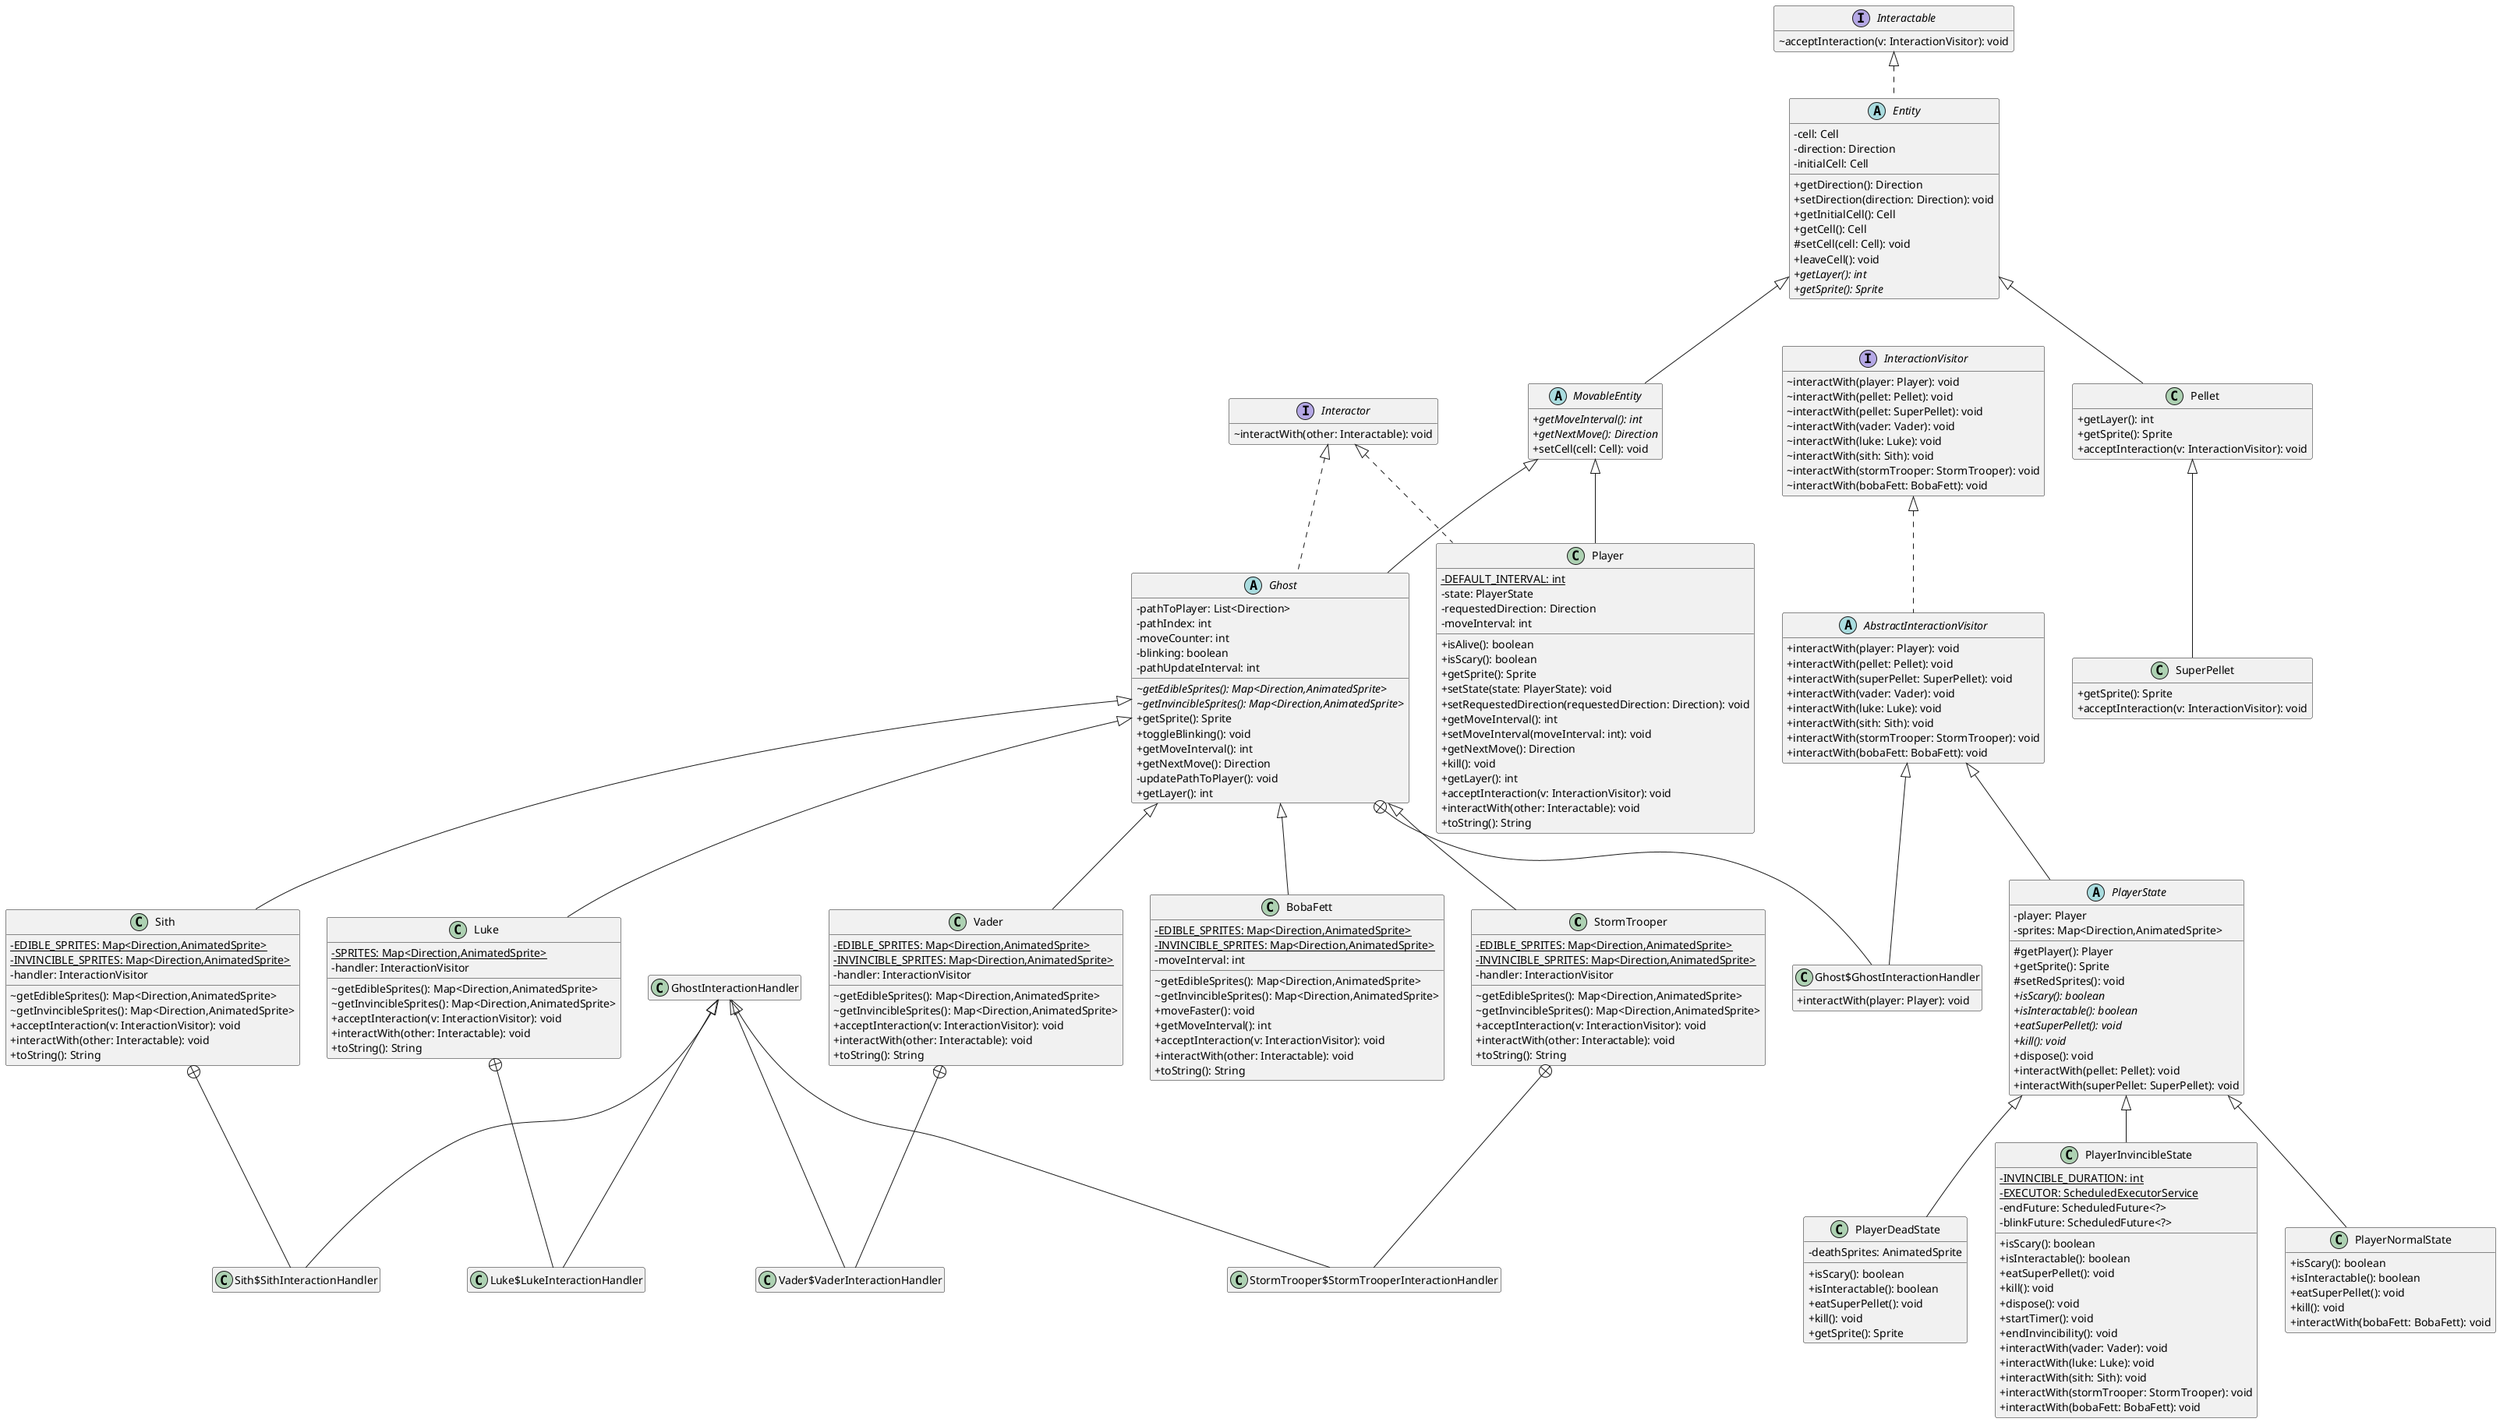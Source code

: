 @startuml

' STATIC
' Generated by CTP - https://github.com/samuelroland/ctp

' Style
hide empty members
skinparam classAttributeIconSize 0

' Hide some elements for the simplified diagram - comment this to get the full
remove Level$EntityTask
remove Level*
remove Cell
remove WallCell
remove GroundCell
remove Sprite
remove WallSprite
remove ColorSprite
remove DefaultSprite
remove ImageSprite
remove PacmanSprites
remove AnimatedSprite
remove Pathfinding
remove JPanel
remove LevelPanel
remove ButtonPanel
remove GhostState
remove SpriteRegister
remove KeyAdapter
remove GameWindow*
remove Vector
remove RegionOfInterest
remove RandomGenerator
remove Direction
remove DiscreteCoordinates
remove Board
remove MapParser
remove Runnable
remove Pathfinding$Node
remove DoorCell
remove GameFrame
remove GameFrame*

' Additions
remove Main

' Board "1"-"*" Cell: contains >
' Entity "1"-"1" Cell: placed on >
' SpriteRegister "1"-"*" Sprite: puts in cache >


' REMOVE
' Cell <\|-- GroundCell
' Level +-- Level$EntityTask
' Runnable <\|.. Level$EntityTask
' Level +-- Level$LevelObserver
' Pathfinding +-- Pathfinding$Node
' Sprite <\|.. DefaultSprite
' Cell <\|-- WallCell
' Sprite <\|.. ColorSprite
' ColorSprite <\|-- WallSprite
' JFrame <\|-- GameFrame
' GameFrame +-- GameFrame$KeyListener
' KeyAdapter <\|-- GameFrame$KeyListener
' GhostState <\|-- EdibleState
' GhostState <\|-- InvincibleState
' JPanel <\|-- ButtonPanel
' Sprite <\|.. ImageSprite
' JPanel <\|-- LevelPanel
' LevelObserver <\|.. GameWindow
' SpriteRegister <\|-- PacmanSprites
' Sprite <\|.. AnimatedSprite

' ENDSTATIC
class GroundCell {
	+ isWalkableBy(_any: Entity): boolean
	+ getSprite(): Sprite
}

class StormTrooper {
	- {static} EDIBLE_SPRITES: Map<Direction,AnimatedSprite>
	- {static} INVINCIBLE_SPRITES: Map<Direction,AnimatedSprite>
	- handler: InteractionVisitor
	~ getEdibleSprites(): Map<Direction,AnimatedSprite>
	~ getInvincibleSprites(): Map<Direction,AnimatedSprite>
	+ acceptInteraction(v: InteractionVisitor): void
	+ interactWith(other: Interactable): void
	+ toString(): String
}


class StormTrooper$StormTrooperInteractionHandler {
}
class PlayerDeadState {
	- deathSprites: AnimatedSprite
	+ isScary(): boolean
	+ isInteractable(): boolean
	+ eatSuperPellet(): void
	+ kill(): void
	+ getSprite(): Sprite
}


class SuperPellet {
	+ getSprite(): Sprite
	+ acceptInteraction(v: InteractionVisitor): void
}

class Main {
	+ {static} main(args: String[]): void
}

abstract class Cell {
	- occupants: Set<Entity>
	- neighbors: Map<Direction,Cell>
	+ getNeighbor(direction: Direction): Cell
	+ linkNeighbor(direction: Direction, cell: Cell): void
	+ getOccupants(): Collection<Entity>
	+ addOccupant(entity: Entity): void
	+ removeOccupant(entity: Entity): void
	+ {abstract}isWalkableBy(entity: Entity): boolean
	+ {abstract}getSprite(): Sprite
}


class Level {
	- moveLock: Object
	- startLock: Object
	- board: Board
	- entityThreads: Map<MovableEntity,ExecutorService>
	- players: List<Player>
	- observers: List<LevelObserver>
	- running: boolean
	+ getBoard(): Board
	+ getPlayer(index: int): Player
	+ isRunning(): boolean
	+ move(entity: MovableEntity, direction: Direction): void
	+ start(): void
	+ stop(): void
	- startThreads(): void
	- stopThreads(): void
	- updateObservers(): void
	+ addObserver(observer: LevelObserver): void
	+ removeObserver(observer: LevelObserver): void
	+ hasAlivePlayer(): boolean
	+ hasScaryPlayer(): boolean
	+ toggleBlinking(): void
	+ countRemainingPellets(): long
}


class Level$EntityTask {
	- entity: MovableEntity
	+ run(): void
}


interface Level$LevelObserver {
	~ onLevelWon(): void
	~ onLevelLost(): void
}

abstract class Ghost {
	- pathToPlayer: List<Direction>
	- pathIndex: int
	- moveCounter: int
	- blinking: boolean
	- pathUpdateInterval: int
	~ {abstract}getEdibleSprites(): Map<Direction,AnimatedSprite>
	~ {abstract}getInvincibleSprites(): Map<Direction,AnimatedSprite>
	+ getSprite(): Sprite
	+ toggleBlinking(): void
	+ getMoveInterval(): int
	+ getNextMove(): Direction
	- updatePathToPlayer(): void
	+ getLayer(): int
}


class Ghost$GhostInteractionHandler {
	+ interactWith(player: Player): void
}

class DiscreteCoordinates {
	- x: int
	- y: int
	+ {static} ORIGIN: DiscreteCoordinates
	+ left(): DiscreteCoordinates
	+ right(): DiscreteCoordinates
	+ up(): DiscreteCoordinates
	+ down(): DiscreteCoordinates
	+ getNeighbours(): List<DiscreteCoordinates>
	+ equals(o: Object): boolean
	+ hashCode(): int
	+ x(): int
	+ y(): int
}


interface Interactor {
	~ interactWith(other: Interactable): void
}

enum Direction {
	+ UP: 
	+ RIGHT: 
	+ DOWN: 
	+ LEFT: 
	- direction: Vector
	+ dx(): int
	+ dy(): int
	+ opposite(): Direction
	+ toVector(): Vector
	+ {static} fromInt(index: int): Direction
	+ {static} fromVector(v: Vector): Direction
	+ {static} random(): Direction
	+ toString(): String
}


class RandomGenerator {
	- {static} instance: Random
	+ {static} getInstance(): Random
}


interface InteractionVisitor {
	~ interactWith(player: Player): void
	~ interactWith(pellet: Pellet): void
	~ interactWith(pellet: SuperPellet): void
	~ interactWith(vader: Vader): void
	~ interactWith(luke: Luke): void
	~ interactWith(sith: Sith): void
	~ interactWith(stormTrooper: StormTrooper): void
	~ interactWith(bobaFett: BobaFett): void
}

class BobaFett {
	- {static} EDIBLE_SPRITES: Map<Direction,AnimatedSprite>
	- {static} INVINCIBLE_SPRITES: Map<Direction,AnimatedSprite>
	- moveInterval: int
	~ getEdibleSprites(): Map<Direction,AnimatedSprite>
	~ getInvincibleSprites(): Map<Direction,AnimatedSprite>
	+ moveFaster(): void
	+ getMoveInterval(): int
	+ acceptInteraction(v: InteractionVisitor): void
	+ interactWith(other: Interactable): void
	+ toString(): String
}


interface Interactable {
	~ acceptInteraction(v: InteractionVisitor): void
}

class Pathfinding {
	+ {static} findNearestEntity(entityClass: Class<T>, start: Cell): T
	+ {static} findShortestPath(start: Cell, target: Cell, entity: Entity): List<Direction>
}

class Pathfinding$Node {
	~ direction: Direction
	~ cell: Cell
	~ parent: Node
	~ getPath(): List<Direction>
}


class DefaultSprite {
	+ draw(graphics: Graphics, x: int, y: int, width: int, height: int): void
	+ slice(roi: RegionOfInterest): Sprite
	+ getWidth(): int
	+ getHeight(): int
}

class WallCell {
	+ isWalkableBy(_any: Entity): boolean
	+ getSprite(): Sprite
}

class Vector {
	- x: float
	- y: float
	+ {static} EPSILON: double
	+ {static} ZERO: Vector
	+ {static} X: Vector
	+ {static} Y: Vector
	+ x(): float
	+ y(): float
	+ getLength(): float
	+ getAngle(): float
	+ opposite(): Vector
	+ add(other: Vector): Vector
	+ add(x: float, y: float): Vector
	+ sub(other: Vector): Vector
	+ sub(x: float, y: float): Vector
	+ mul(other: Vector): Vector
	+ mul(x: float, y: float): Vector
	+ mul(s: float): Vector
	+ div(other: Vector): Vector
	+ div(x: float, y: float): Vector
	+ div(s: float): Vector
	+ dot(other: Vector): float
	+ min(other: Vector): Vector
	+ min(): float
	+ max(other: Vector): Vector
	+ max(): float
	+ normalized(): Vector
	+ resized(length: float): Vector
	+ mirrored(normal: Vector): Vector
	+ rotated(angle: double): Vector
	+ clockwise(): Vector
	+ counterClockwise(): Vector
	+ round(): Vector
	+ mixed(other: Vector, factor: float): Vector
}


abstract class PlayerState {
	- player: Player
	- sprites: Map<Direction,AnimatedSprite>
	# getPlayer(): Player
	+ getSprite(): Sprite
	# setRedSprites(): void
	+ {abstract}isScary(): boolean
	+ {abstract}isInteractable(): boolean
	+ {abstract}eatSuperPellet(): void
	+ {abstract}kill(): void
	+ dispose(): void
	+ interactWith(pellet: Pellet): void
	+ interactWith(superPellet: SuperPellet): void
}


class ColorSprite {
	- color: Color
	+ draw(graphics: Graphics, x: int, y: int, width: int, height: int): void
	+ slice(roi: RegionOfInterest): Sprite
	+ getWidth(): int
	+ getHeight(): int
}


class RegionOfInterest {
	- x: int
	- y: int
	- w: int
	- h: int
	+ x1(): int
	+ x2(): int
	+ y1(): int
	+ y2(): int
	+ x(): int
	+ h(): int
	+ y(): int
	+ w(): int
}


class DoorCell {
	+ isWalkableBy(entity: Entity): boolean
	+ getSprite(): Sprite
}

class Pellet {
	+ getLayer(): int
	+ getSprite(): Sprite
	+ acceptInteraction(v: InteractionVisitor): void
}

class PlayerInvincibleState {
	- {static} INVINCIBLE_DURATION: int
	- {static} EXECUTOR: ScheduledExecutorService
	- endFuture: ScheduledFuture<?>
	- blinkFuture: ScheduledFuture<?>
	+ isScary(): boolean
	+ isInteractable(): boolean
	+ eatSuperPellet(): void
	+ kill(): void
	+ dispose(): void
	+ startTimer(): void
	+ endInvincibility(): void
	+ interactWith(vader: Vader): void
	+ interactWith(luke: Luke): void
	+ interactWith(sith: Sith): void
	+ interactWith(stormTrooper: StormTrooper): void
	+ interactWith(bobaFett: BobaFett): void
}


class WallSprite {
	- {static} WALL_COLOR: Color
	+ slice(roi: RegionOfInterest): Sprite
}


class MapParser {
	+ {static} parse(resourcePath: String): Level
	+ {static} parse(inputStream: InputStream): Level
	+ {static} parse(map: char[][]): Level
}

class GameFrame {
	- {static} FRAME_RATE: int
	- panel: LevelPanel
	+ start(): void
}


class GameFrame$KeyListener {
	- keybindings: Map<Integer,Consumer<Level>>
	+ keyPressed(e: KeyEvent): void
}


class Sith {
	- {static} EDIBLE_SPRITES: Map<Direction,AnimatedSprite>
	- {static} INVINCIBLE_SPRITES: Map<Direction,AnimatedSprite>
	- handler: InteractionVisitor
	~ getEdibleSprites(): Map<Direction,AnimatedSprite>
	~ getInvincibleSprites(): Map<Direction,AnimatedSprite>
	+ acceptInteraction(v: InteractionVisitor): void
	+ interactWith(other: Interactable): void
	+ toString(): String
}


class Sith$SithInteractionHandler {
}
abstract class MovableEntity {
	+ {abstract}getMoveInterval(): int
	+ {abstract}getNextMove(): Direction
	+ setCell(cell: Cell): void
}

abstract class AbstractInteractionVisitor {
	+ interactWith(player: Player): void
	+ interactWith(pellet: Pellet): void
	+ interactWith(superPellet: SuperPellet): void
	+ interactWith(vader: Vader): void
	+ interactWith(luke: Luke): void
	+ interactWith(sith: Sith): void
	+ interactWith(stormTrooper: StormTrooper): void
	+ interactWith(bobaFett: BobaFett): void
}

class Luke {
	- {static} SPRITES: Map<Direction,AnimatedSprite>
	- handler: InteractionVisitor
	~ getEdibleSprites(): Map<Direction,AnimatedSprite>
	~ getInvincibleSprites(): Map<Direction,AnimatedSprite>
	+ acceptInteraction(v: InteractionVisitor): void
	+ interactWith(other: Interactable): void
	+ toString(): String
}


class Luke$LukeInteractionHandler {
}
abstract class SpriteRegister {
	- spriteCache: Map<String,Sprite>
	+ loadSprite(resource: String): Sprite
	+ createAnimation(resource: Sprite, frames: int, delay: int, loop: boolean): AnimatedSprite
	- loadResource(resource: String): Sprite
}


class ButtonPanel {
}
class Player {
	- {static} DEFAULT_INTERVAL: int
	- state: PlayerState
	- requestedDirection: Direction
	- moveInterval: int
	+ isAlive(): boolean
	+ isScary(): boolean
	+ getSprite(): Sprite
	+ setState(state: PlayerState): void
	+ setRequestedDirection(requestedDirection: Direction): void
	+ getMoveInterval(): int
	+ setMoveInterval(moveInterval: int): void
	+ getNextMove(): Direction
	+ kill(): void
	+ getLayer(): int
	+ acceptInteraction(v: InteractionVisitor): void
	+ interactWith(other: Interactable): void
	+ toString(): String
}


class ImageSprite {
	- image: Image
	+ draw(graphics: Graphics, x: int, y: int, width: int, height: int): void
	+ slice(roi: RegionOfInterest): Sprite
	+ getWidth(): int
	+ getHeight(): int
}


class Board {
	- cells: Cell[][]
	+ streamCells(): Stream<Cell>
	+ getWidth(): int
	+ getHeight(): int
	+ getCell(x: int, y: int): Cell
	+ withinBounds(x: int, y: int): boolean
	+ {static} create(cells: Cell[][]): Board
}


class LevelPanel {
	+ {static} SQUARE_SIZE: int
	- level: Level
	+ getLevel(): Level
	# paintComponent(g: Graphics): void
	- render(board: Board, g: Graphics2D): void
	- renderCell(cell: Cell, g: Graphics2D, x: int, y: int, width: int, height: int): void
}


class GameWindow {
	- player: Player
	- level: Level
	- frame: GameFrame
	+ begin(): void
	+ getActiveLevel(): Level
	+ onLevelWon(): void
	+ onLevelLost(): void
	+ {static} getInstance(): GameWindow
}


class GameWindow$InstanceHolder {
	- {static} INSTANCE: GameWindow
}

class Vader {
	- {static} EDIBLE_SPRITES: Map<Direction,AnimatedSprite>
	- {static} INVINCIBLE_SPRITES: Map<Direction,AnimatedSprite>
	- handler: InteractionVisitor
	~ getEdibleSprites(): Map<Direction,AnimatedSprite>
	~ getInvincibleSprites(): Map<Direction,AnimatedSprite>
	+ acceptInteraction(v: InteractionVisitor): void
	+ interactWith(other: Interactable): void
	+ toString(): String
}


class Vader$VaderInteractionHandler {
}
interface Sprite {
	~ draw(graphics: Graphics, x: int, y: int, width: int, height: int): void
	~ slice(roi: RegionOfInterest): Sprite
	~ getWidth(): int
	~ getHeight(): int
}

class PlayerNormalState {
	+ isScary(): boolean
	+ isInteractable(): boolean
	+ eatSuperPellet(): void
	+ kill(): void
	+ interactWith(bobaFett: BobaFett): void
}

abstract class Entity {
	- cell: Cell
	- direction: Direction
	- initialCell: Cell
	+ getDirection(): Direction
	+ setDirection(direction: Direction): void
	+ getInitialCell(): Cell
	+ getCell(): Cell
	# setCell(cell: Cell): void
	+ leaveCell(): void
	+ {abstract}getLayer(): int
	+ {abstract}getSprite(): Sprite
}


class PacmanSprites {
	- {static} ANIMATION_DELAY: int
	- {static} DIRECTED_ORDER: Direction[]
	- {static} INSTANCE: PacmanSprites
	+ getPacman(): Map<Direction,AnimatedSprite>
	+ getRedPacman(): Map<Direction,AnimatedSprite>
	+ getPacmanDeath(): AnimatedSprite
	+ getBackground(): Sprite
	+ getPellet(): Sprite
	+ getSuperPellet(): Sprite
	+ getRedGhost(): Map<Direction,AnimatedSprite>
	+ getSith(): Map<Direction,AnimatedSprite>
	+ getEdibleSith(): Map<Direction,AnimatedSprite>
	+ getLuke(): Map<Direction,AnimatedSprite>
	+ getVader(): Map<Direction,AnimatedSprite>
	+ getEdibleVader(): Map<Direction,AnimatedSprite>
	+ getStormTrooper(): Map<Direction,AnimatedSprite>
	+ getEdibleStormTrooper(): Map<Direction,AnimatedSprite>
	+ getBobaFett(): Map<Direction,AnimatedSprite>
	+ getEdibleBobaFett(): Map<Direction,AnimatedSprite>
	- loadDirectedSprites(resource: String, frames: int, spriteWidth: int, \n\t spriteHeight: int): Map<Direction,AnimatedSprite>
	+ {static} getInstance(): PacmanSprites
}


class LevelBuilder {
	- cells: Cell[][]
	- ghosts: List<Ghost>
	- players: List<Player>
	+ {static} start(width: int, height: int): LevelBuilder
	+ addWall(x: int, y: int): LevelBuilder
	+ addGround(x: int, y: int): LevelBuilder
	+ addDoor(x: int, y: int): LevelBuilder
	+ addPellet(x: int, y: int): LevelBuilder
	+ addSuperPellet(x: int, y: int): LevelBuilder
	+ addGhost(x: int, y: int, ghostFactory: Function<Cell,Ghost>): LevelBuilder
	+ addPlayer(x: int, y: int): LevelBuilder
	+ build(): Level
}


class AnimatedSprite {
	- {static} ANIMATION_END: Sprite
	- {static} DEFAULT_BLINK_DELAY: int
	- visible: boolean
	- frames: Sprite[]
	- delay: int
	- currentFrame: int
	- looping: boolean
	- animating: boolean
	- blinking: boolean
	- blinkDelay: int
	- lastUpdate: long
	- lastBlink: long
	+ restart(): void
	+ start(): void
	+ stop(): void
	+ startBlinking(): void
	+ stopBlinking(): void
	- updateBlinking(): void
	- updateAnimation(): void
	+ draw(graphics: Graphics, x: int, y: int, width: int, height: int): void
	+ slice(roi: RegionOfInterest): Sprite
	+ getWidth(): int
	+ getHeight(): int
	- getCurrentFrame(): Sprite
}





Ghost <|-- StormTrooper
StormTrooper +-- StormTrooper$StormTrooperInteractionHandler
GhostInteractionHandler <|-- StormTrooper$StormTrooperInteractionHandler
PlayerState <|-- PlayerDeadState
Pellet <|-- SuperPellet
Level +-- Level$EntityTask
Runnable <|.. Level$EntityTask
Level +-- Level$LevelObserver
Interactor <|.. Ghost
MovableEntity <|-- Ghost
Ghost +-- Ghost$GhostInteractionHandler
AbstractInteractionVisitor <|-- Ghost$GhostInteractionHandler
Ghost <|-- BobaFett
Pathfinding +-- Pathfinding$Node


AbstractInteractionVisitor <|-- PlayerState

Cell <|-- DoorCell
Entity <|-- Pellet
PlayerState <|-- PlayerInvincibleState


GameFrame +-- GameFrame$KeyListener
KeyAdapter <|-- GameFrame$KeyListener
Ghost <|-- Sith
Sith +-- Sith$SithInteractionHandler
GhostInteractionHandler <|-- Sith$SithInteractionHandler
Entity <|-- MovableEntity
InteractionVisitor <|.. AbstractInteractionVisitor
Ghost <|-- Luke
Luke +-- Luke$LukeInteractionHandler
GhostInteractionHandler <|-- Luke$LukeInteractionHandler

Interactor <|.. Player
MovableEntity <|-- Player



GameWindow +-- GameWindow$InstanceHolder
Ghost <|-- Vader
Vader +-- Vader$VaderInteractionHandler
GhostInteractionHandler <|-- Vader$VaderInteractionHandler
PlayerState <|-- PlayerNormalState
Interactable <|.. Entity


@enduml

